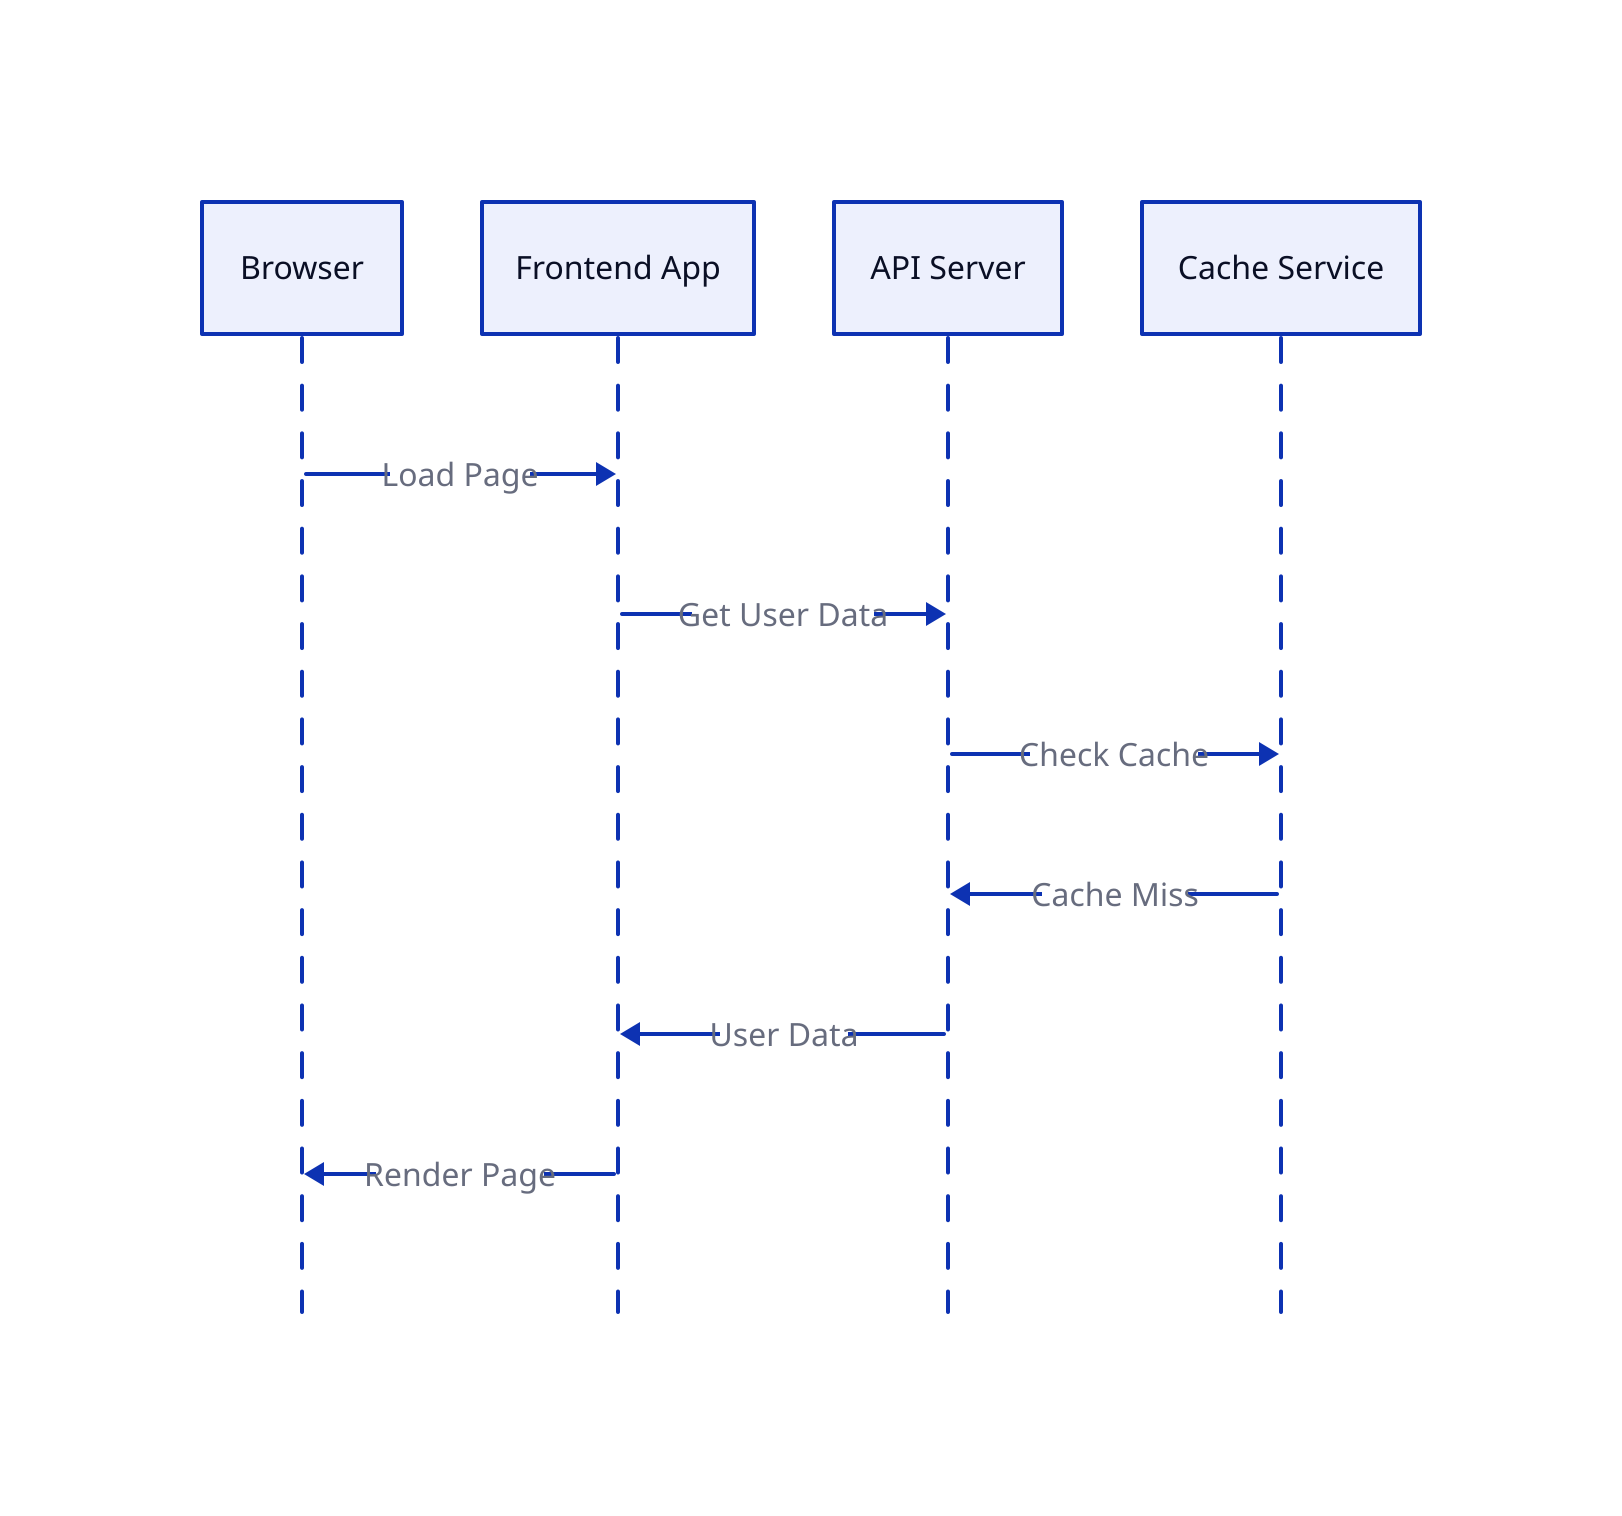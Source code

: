 shape: sequence_diagram
browser: Browser
frontend: Frontend App
api: API Server
cache: Cache Service

browser -> frontend: Load Page
frontend -> api: Get User Data
api -> cache: Check Cache
cache -> api: Cache Miss
api -> frontend: User Data
frontend -> browser: Render Page
